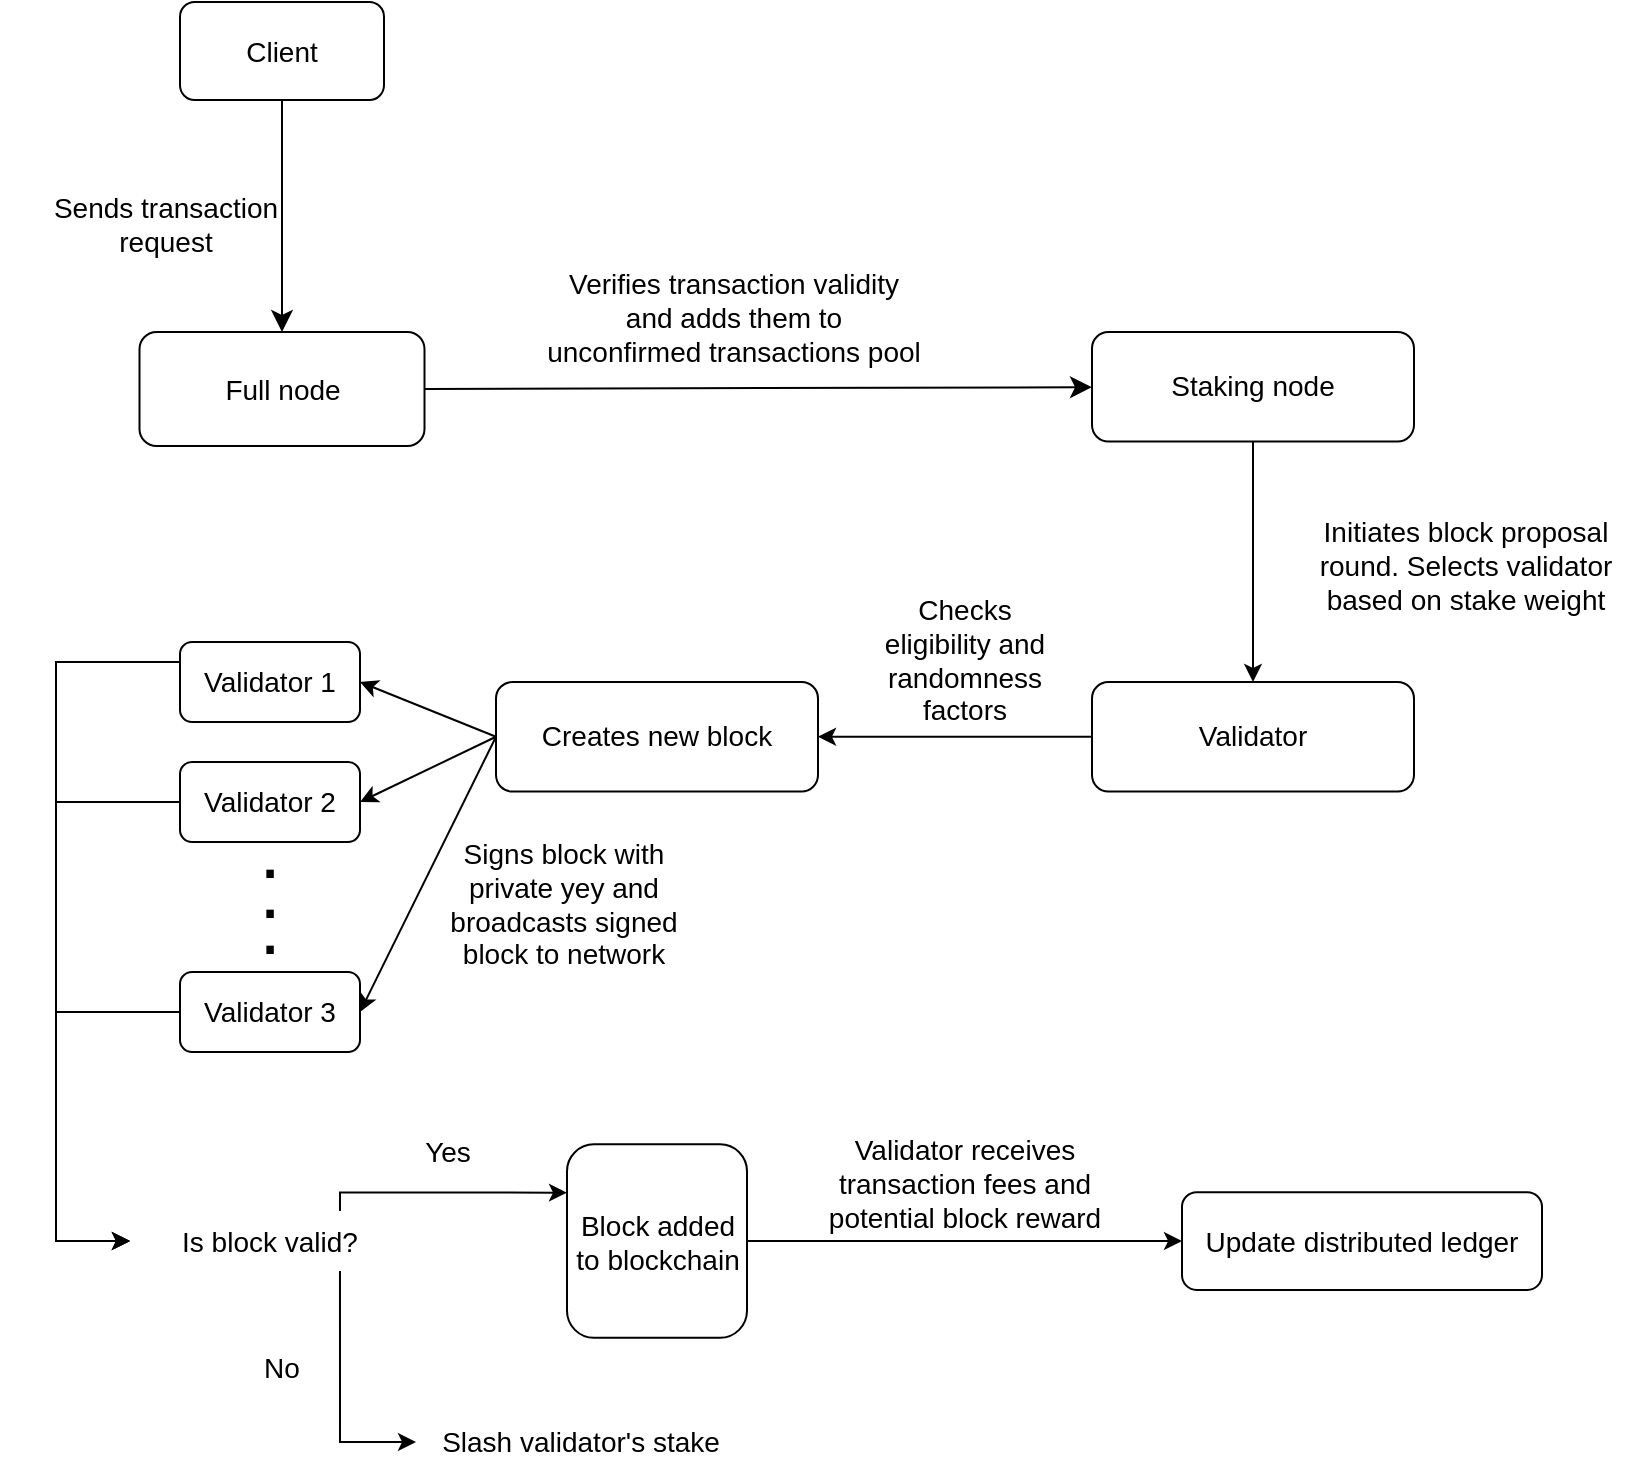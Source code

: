 <mxfile version="24.9.1">
  <diagram name="Página-1" id="N91MxdzN2epolRWzb8i4">
    <mxGraphModel dx="1288" dy="822" grid="1" gridSize="10" guides="1" tooltips="1" connect="1" arrows="1" fold="1" page="1" pageScale="1" pageWidth="827" pageHeight="1169" math="0" shadow="0">
      <root>
        <mxCell id="0" />
        <mxCell id="1" parent="0" />
        <mxCell id="kZWhtJNA0DSKdZdHqCCg-6" style="edgeStyle=none;curved=1;rounded=0;orthogonalLoop=1;jettySize=auto;html=1;exitX=0.5;exitY=1;exitDx=0;exitDy=0;fontSize=12;startSize=8;endSize=8;" edge="1" parent="1" source="kZWhtJNA0DSKdZdHqCCg-7" target="kZWhtJNA0DSKdZdHqCCg-10">
          <mxGeometry relative="1" as="geometry" />
        </mxCell>
        <mxCell id="kZWhtJNA0DSKdZdHqCCg-7" value="&lt;font style=&quot;font-size: 14px;&quot;&gt;Client&lt;/font&gt;" style="rounded=1;whiteSpace=wrap;html=1;" vertex="1" parent="1">
          <mxGeometry x="99" y="20" width="102" height="49" as="geometry" />
        </mxCell>
        <mxCell id="kZWhtJNA0DSKdZdHqCCg-14" style="edgeStyle=orthogonalEdgeStyle;rounded=0;orthogonalLoop=1;jettySize=auto;html=1;exitX=0.5;exitY=1;exitDx=0;exitDy=0;entryX=0.5;entryY=0;entryDx=0;entryDy=0;" edge="1" parent="1" source="kZWhtJNA0DSKdZdHqCCg-8" target="kZWhtJNA0DSKdZdHqCCg-13">
          <mxGeometry relative="1" as="geometry" />
        </mxCell>
        <mxCell id="kZWhtJNA0DSKdZdHqCCg-8" value="Staking node" style="rounded=1;whiteSpace=wrap;html=1;fontSize=14;" vertex="1" parent="1">
          <mxGeometry x="555" y="185" width="161" height="54.75" as="geometry" />
        </mxCell>
        <mxCell id="kZWhtJNA0DSKdZdHqCCg-9" style="edgeStyle=none;curved=1;rounded=0;orthogonalLoop=1;jettySize=auto;html=1;exitX=1;exitY=0.5;exitDx=0;exitDy=0;fontSize=12;startSize=8;endSize=8;" edge="1" parent="1" source="kZWhtJNA0DSKdZdHqCCg-10" target="kZWhtJNA0DSKdZdHqCCg-8">
          <mxGeometry relative="1" as="geometry" />
        </mxCell>
        <mxCell id="kZWhtJNA0DSKdZdHqCCg-10" value="&lt;font style=&quot;font-size: 14px;&quot;&gt;Full node&lt;/font&gt;" style="rounded=1;whiteSpace=wrap;html=1;" vertex="1" parent="1">
          <mxGeometry x="78.75" y="185" width="142.5" height="57" as="geometry" />
        </mxCell>
        <mxCell id="kZWhtJNA0DSKdZdHqCCg-11" value="&lt;font&gt;Sends transaction request&lt;/font&gt;" style="text;strokeColor=none;fillColor=none;html=1;align=center;verticalAlign=middle;whiteSpace=wrap;rounded=0;fontSize=14;" vertex="1" parent="1">
          <mxGeometry x="9.87" y="116" width="164" height="30" as="geometry" />
        </mxCell>
        <mxCell id="kZWhtJNA0DSKdZdHqCCg-12" value="&lt;span style=&quot;color: rgb(0, 0, 0); font-family: Helvetica; font-size: 14px; font-style: normal; font-variant-ligatures: normal; font-variant-caps: normal; font-weight: 400; letter-spacing: normal; orphans: 2; text-indent: 0px; text-transform: none; widows: 2; word-spacing: 0px; -webkit-text-stroke-width: 0px; white-space: normal; background-color: rgb(255, 255, 255); text-decoration-thickness: initial; text-decoration-style: initial; text-decoration-color: initial; float: none; display: inline !important;&quot;&gt;Verifies transaction validity and adds them to unconfirmed transactions pool&lt;/span&gt;" style="text;whiteSpace=wrap;html=1;align=center;" vertex="1" parent="1">
          <mxGeometry x="281" y="146" width="190.2" height="39" as="geometry" />
        </mxCell>
        <mxCell id="kZWhtJNA0DSKdZdHqCCg-18" style="edgeStyle=orthogonalEdgeStyle;rounded=0;orthogonalLoop=1;jettySize=auto;html=1;exitX=0;exitY=0.5;exitDx=0;exitDy=0;entryX=1;entryY=0.5;entryDx=0;entryDy=0;" edge="1" parent="1" source="kZWhtJNA0DSKdZdHqCCg-13" target="kZWhtJNA0DSKdZdHqCCg-17">
          <mxGeometry relative="1" as="geometry" />
        </mxCell>
        <mxCell id="kZWhtJNA0DSKdZdHqCCg-13" value="Validator" style="rounded=1;whiteSpace=wrap;html=1;fontSize=14;" vertex="1" parent="1">
          <mxGeometry x="555" y="360" width="161" height="54.75" as="geometry" />
        </mxCell>
        <mxCell id="kZWhtJNA0DSKdZdHqCCg-15" value="&lt;div&gt;&lt;span style=&quot;orphans: 2; text-indent: 0px; widows: 2; background-color: rgb(255, 255, 255); text-decoration-thickness: initial; text-decoration-style: initial; text-decoration-color: initial; float: none; display: inline !important;&quot;&gt;&lt;span style=&quot;font-size: 14px;&quot;&gt;Initiates block proposal round. Selects validator based on stake weight&lt;/span&gt;&lt;/span&gt;&lt;/div&gt;" style="text;whiteSpace=wrap;html=1;align=center;" vertex="1" parent="1">
          <mxGeometry x="657" y="270" width="170" height="39" as="geometry" />
        </mxCell>
        <mxCell id="kZWhtJNA0DSKdZdHqCCg-29" style="rounded=0;orthogonalLoop=1;jettySize=auto;html=1;exitX=0;exitY=0.5;exitDx=0;exitDy=0;entryX=1;entryY=0.5;entryDx=0;entryDy=0;strokeColor=default;" edge="1" parent="1" source="kZWhtJNA0DSKdZdHqCCg-17" target="kZWhtJNA0DSKdZdHqCCg-21">
          <mxGeometry relative="1" as="geometry" />
        </mxCell>
        <mxCell id="kZWhtJNA0DSKdZdHqCCg-30" style="rounded=0;orthogonalLoop=1;jettySize=auto;html=1;exitX=0;exitY=0.5;exitDx=0;exitDy=0;entryX=1;entryY=0.5;entryDx=0;entryDy=0;" edge="1" parent="1" source="kZWhtJNA0DSKdZdHqCCg-17" target="kZWhtJNA0DSKdZdHqCCg-22">
          <mxGeometry relative="1" as="geometry" />
        </mxCell>
        <mxCell id="kZWhtJNA0DSKdZdHqCCg-31" style="rounded=0;orthogonalLoop=1;jettySize=auto;html=1;exitX=0;exitY=0.5;exitDx=0;exitDy=0;entryX=1;entryY=0.5;entryDx=0;entryDy=0;" edge="1" parent="1" source="kZWhtJNA0DSKdZdHqCCg-17" target="kZWhtJNA0DSKdZdHqCCg-23">
          <mxGeometry relative="1" as="geometry" />
        </mxCell>
        <mxCell id="kZWhtJNA0DSKdZdHqCCg-17" value="Creates new block" style="rounded=1;whiteSpace=wrap;html=1;fontSize=14;" vertex="1" parent="1">
          <mxGeometry x="257" y="360" width="161" height="54.75" as="geometry" />
        </mxCell>
        <mxCell id="kZWhtJNA0DSKdZdHqCCg-20" value="&lt;div&gt;&lt;span style=&quot;font-size: 14px; background-color: rgb(255, 255, 255);&quot;&gt;Checks eligibility and randomness factors&lt;/span&gt;&lt;/div&gt;" style="text;whiteSpace=wrap;html=1;align=center;" vertex="1" parent="1">
          <mxGeometry x="447" y="309" width="89" height="39" as="geometry" />
        </mxCell>
        <mxCell id="kZWhtJNA0DSKdZdHqCCg-36" style="edgeStyle=orthogonalEdgeStyle;rounded=0;orthogonalLoop=1;jettySize=auto;html=1;exitX=0;exitY=0.25;exitDx=0;exitDy=0;entryX=0;entryY=0.5;entryDx=0;entryDy=0;" edge="1" parent="1" source="kZWhtJNA0DSKdZdHqCCg-21" target="kZWhtJNA0DSKdZdHqCCg-33">
          <mxGeometry relative="1" as="geometry">
            <Array as="points">
              <mxPoint x="37" y="350" />
              <mxPoint x="37" y="639" />
            </Array>
          </mxGeometry>
        </mxCell>
        <mxCell id="kZWhtJNA0DSKdZdHqCCg-21" value="Validator 1" style="rounded=1;whiteSpace=wrap;html=1;fontSize=14;" vertex="1" parent="1">
          <mxGeometry x="99" y="340" width="90" height="40" as="geometry" />
        </mxCell>
        <mxCell id="kZWhtJNA0DSKdZdHqCCg-35" style="edgeStyle=orthogonalEdgeStyle;rounded=0;orthogonalLoop=1;jettySize=auto;html=1;entryX=0;entryY=0.5;entryDx=0;entryDy=0;" edge="1" parent="1" source="kZWhtJNA0DSKdZdHqCCg-22" target="kZWhtJNA0DSKdZdHqCCg-33">
          <mxGeometry relative="1" as="geometry">
            <Array as="points">
              <mxPoint x="37" y="420" />
              <mxPoint x="37" y="639" />
            </Array>
          </mxGeometry>
        </mxCell>
        <mxCell id="kZWhtJNA0DSKdZdHqCCg-22" value="Validator 2" style="rounded=1;whiteSpace=wrap;html=1;fontSize=14;" vertex="1" parent="1">
          <mxGeometry x="99" y="400" width="90" height="40" as="geometry" />
        </mxCell>
        <mxCell id="kZWhtJNA0DSKdZdHqCCg-34" style="edgeStyle=orthogonalEdgeStyle;rounded=0;orthogonalLoop=1;jettySize=auto;html=1;exitX=0;exitY=0.5;exitDx=0;exitDy=0;entryX=0;entryY=0.5;entryDx=0;entryDy=0;" edge="1" parent="1" source="kZWhtJNA0DSKdZdHqCCg-23" target="kZWhtJNA0DSKdZdHqCCg-33">
          <mxGeometry relative="1" as="geometry">
            <Array as="points">
              <mxPoint x="37" y="525" />
              <mxPoint x="37" y="639" />
            </Array>
          </mxGeometry>
        </mxCell>
        <mxCell id="kZWhtJNA0DSKdZdHqCCg-23" value="Validator 3" style="rounded=1;whiteSpace=wrap;html=1;fontSize=14;" vertex="1" parent="1">
          <mxGeometry x="99" y="505" width="90" height="40" as="geometry" />
        </mxCell>
        <mxCell id="kZWhtJNA0DSKdZdHqCCg-25" value="&lt;span&gt;.&lt;/span&gt;" style="text;whiteSpace=wrap;html=1;align=center;fontColor=default;fontSize=39;" vertex="1" parent="1">
          <mxGeometry x="120.12" y="414.75" width="47.75" height="32" as="geometry" />
        </mxCell>
        <mxCell id="kZWhtJNA0DSKdZdHqCCg-26" style="edgeStyle=none;curved=1;rounded=0;orthogonalLoop=1;jettySize=auto;html=1;entryX=0.612;entryY=0.025;entryDx=0;entryDy=0;entryPerimeter=0;fontSize=12;startSize=8;endSize=8;" edge="1" parent="1" source="kZWhtJNA0DSKdZdHqCCg-25" target="kZWhtJNA0DSKdZdHqCCg-25">
          <mxGeometry relative="1" as="geometry" />
        </mxCell>
        <mxCell id="kZWhtJNA0DSKdZdHqCCg-27" value="&lt;span&gt;.&lt;/span&gt;" style="text;whiteSpace=wrap;html=1;align=center;fontColor=default;fontSize=39;" vertex="1" parent="1">
          <mxGeometry x="120.12" y="434.75" width="47.75" height="32" as="geometry" />
        </mxCell>
        <mxCell id="kZWhtJNA0DSKdZdHqCCg-28" value="&lt;span&gt;.&lt;/span&gt;" style="text;whiteSpace=wrap;html=1;align=center;fontColor=default;fontSize=39;" vertex="1" parent="1">
          <mxGeometry x="120.12" y="452.75" width="47.75" height="32" as="geometry" />
        </mxCell>
        <mxCell id="kZWhtJNA0DSKdZdHqCCg-32" value="&lt;div&gt;&lt;span style=&quot;background-color: initial; font-size: 14px;&quot;&gt;Signs block with private yey and broadcasts signed block to network&lt;/span&gt;&lt;/div&gt;" style="text;whiteSpace=wrap;html=1;align=center;" vertex="1" parent="1">
          <mxGeometry x="221.25" y="431.25" width="140" height="39" as="geometry" />
        </mxCell>
        <mxCell id="kZWhtJNA0DSKdZdHqCCg-38" style="edgeStyle=orthogonalEdgeStyle;rounded=0;orthogonalLoop=1;jettySize=auto;html=1;exitX=0.75;exitY=0;exitDx=0;exitDy=0;entryX=0;entryY=0.25;entryDx=0;entryDy=0;" edge="1" parent="1" source="kZWhtJNA0DSKdZdHqCCg-33" target="kZWhtJNA0DSKdZdHqCCg-37">
          <mxGeometry relative="1" as="geometry">
            <Array as="points">
              <mxPoint x="179" y="615" />
            </Array>
          </mxGeometry>
        </mxCell>
        <mxCell id="kZWhtJNA0DSKdZdHqCCg-39" style="edgeStyle=orthogonalEdgeStyle;rounded=0;orthogonalLoop=1;jettySize=auto;html=1;exitX=0.75;exitY=1;exitDx=0;exitDy=0;" edge="1" parent="1" source="kZWhtJNA0DSKdZdHqCCg-33">
          <mxGeometry relative="1" as="geometry">
            <mxPoint x="217" y="740" as="targetPoint" />
            <Array as="points">
              <mxPoint x="179" y="740" />
            </Array>
          </mxGeometry>
        </mxCell>
        <mxCell id="kZWhtJNA0DSKdZdHqCCg-33" value="&lt;div&gt;&lt;span style=&quot;background-color: initial; font-size: 14px;&quot;&gt;Is block valid?&lt;/span&gt;&lt;/div&gt;" style="text;whiteSpace=wrap;html=1;align=center;" vertex="1" parent="1">
          <mxGeometry x="73.99" y="624.51" width="140" height="29.99" as="geometry" />
        </mxCell>
        <mxCell id="kZWhtJNA0DSKdZdHqCCg-45" style="edgeStyle=orthogonalEdgeStyle;rounded=0;orthogonalLoop=1;jettySize=auto;html=1;exitX=1;exitY=0.5;exitDx=0;exitDy=0;" edge="1" parent="1" source="kZWhtJNA0DSKdZdHqCCg-37" target="kZWhtJNA0DSKdZdHqCCg-44">
          <mxGeometry relative="1" as="geometry" />
        </mxCell>
        <mxCell id="kZWhtJNA0DSKdZdHqCCg-37" value="Block added to blockchain" style="rounded=1;whiteSpace=wrap;html=1;fontSize=14;" vertex="1" parent="1">
          <mxGeometry x="292.5" y="591.13" width="90" height="96.75" as="geometry" />
        </mxCell>
        <mxCell id="kZWhtJNA0DSKdZdHqCCg-40" value="&lt;span style=&quot;font-size: 14px;&quot;&gt;Yes&lt;/span&gt;" style="text;whiteSpace=wrap;html=1;align=center;fontColor=default;" vertex="1" parent="1">
          <mxGeometry x="209.25" y="580" width="47.75" height="32" as="geometry" />
        </mxCell>
        <mxCell id="kZWhtJNA0DSKdZdHqCCg-41" value="&lt;span style=&quot;font-size: 14px;&quot;&gt;No&lt;/span&gt;" style="text;whiteSpace=wrap;html=1;align=center;fontColor=default;" vertex="1" parent="1">
          <mxGeometry x="126.12" y="687.88" width="47.75" height="32" as="geometry" />
        </mxCell>
        <mxCell id="kZWhtJNA0DSKdZdHqCCg-42" value="&lt;span style=&quot;font-size: 14px;&quot;&gt;Slash validator&#39;s stake&lt;/span&gt;" style="text;whiteSpace=wrap;html=1;align=center;fontColor=default;verticalAlign=middle;" vertex="1" parent="1">
          <mxGeometry x="217.25" y="720" width="165.25" height="40" as="geometry" />
        </mxCell>
        <mxCell id="kZWhtJNA0DSKdZdHqCCg-44" value="Update distributed ledger" style="rounded=1;whiteSpace=wrap;html=1;fontSize=14;" vertex="1" parent="1">
          <mxGeometry x="600" y="615.07" width="180" height="48.87" as="geometry" />
        </mxCell>
        <mxCell id="kZWhtJNA0DSKdZdHqCCg-46" value="&lt;div&gt;&lt;span style=&quot;font-size: 14px;&quot;&gt;Validator receives transaction fees and potential block reward&lt;/span&gt;&lt;/div&gt;" style="text;whiteSpace=wrap;html=1;align=center;fontColor=default;verticalAlign=middle;" vertex="1" parent="1">
          <mxGeometry x="408.88" y="591.13" width="165.25" height="40" as="geometry" />
        </mxCell>
      </root>
    </mxGraphModel>
  </diagram>
</mxfile>
